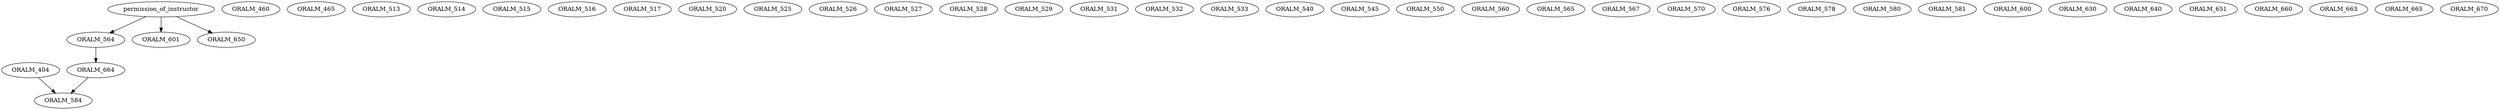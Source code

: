 digraph G {
    ORALM_404;
    ORALM_460;
    ORALM_465;
    ORALM_513;
    ORALM_514;
    ORALM_515;
    ORALM_516;
    ORALM_517;
    ORALM_520;
    ORALM_525;
    ORALM_526;
    ORALM_527;
    ORALM_528;
    ORALM_529;
    ORALM_531;
    ORALM_532;
    ORALM_533;
    ORALM_540;
    ORALM_545;
    ORALM_550;
    ORALM_560;
    edge [color=black];
    permission_of_instructor -> ORALM_564;
    ORALM_565;
    ORALM_567;
    ORALM_570;
    ORALM_576;
    ORALM_578;
    ORALM_580;
    ORALM_581;
    edge [color=black];
    ORALM_404 -> ORALM_584;
    ORALM_664 -> ORALM_584;
    ORALM_600;
    edge [color=black];
    permission_of_instructor -> ORALM_601;
    ORALM_630;
    ORALM_640;
    edge [color=black];
    permission_of_instructor -> ORALM_650;
    ORALM_651;
    ORALM_660;
    ORALM_663;
    edge [color=black];
    ORALM_564 -> ORALM_664;
    ORALM_665;
    ORALM_670;
}
